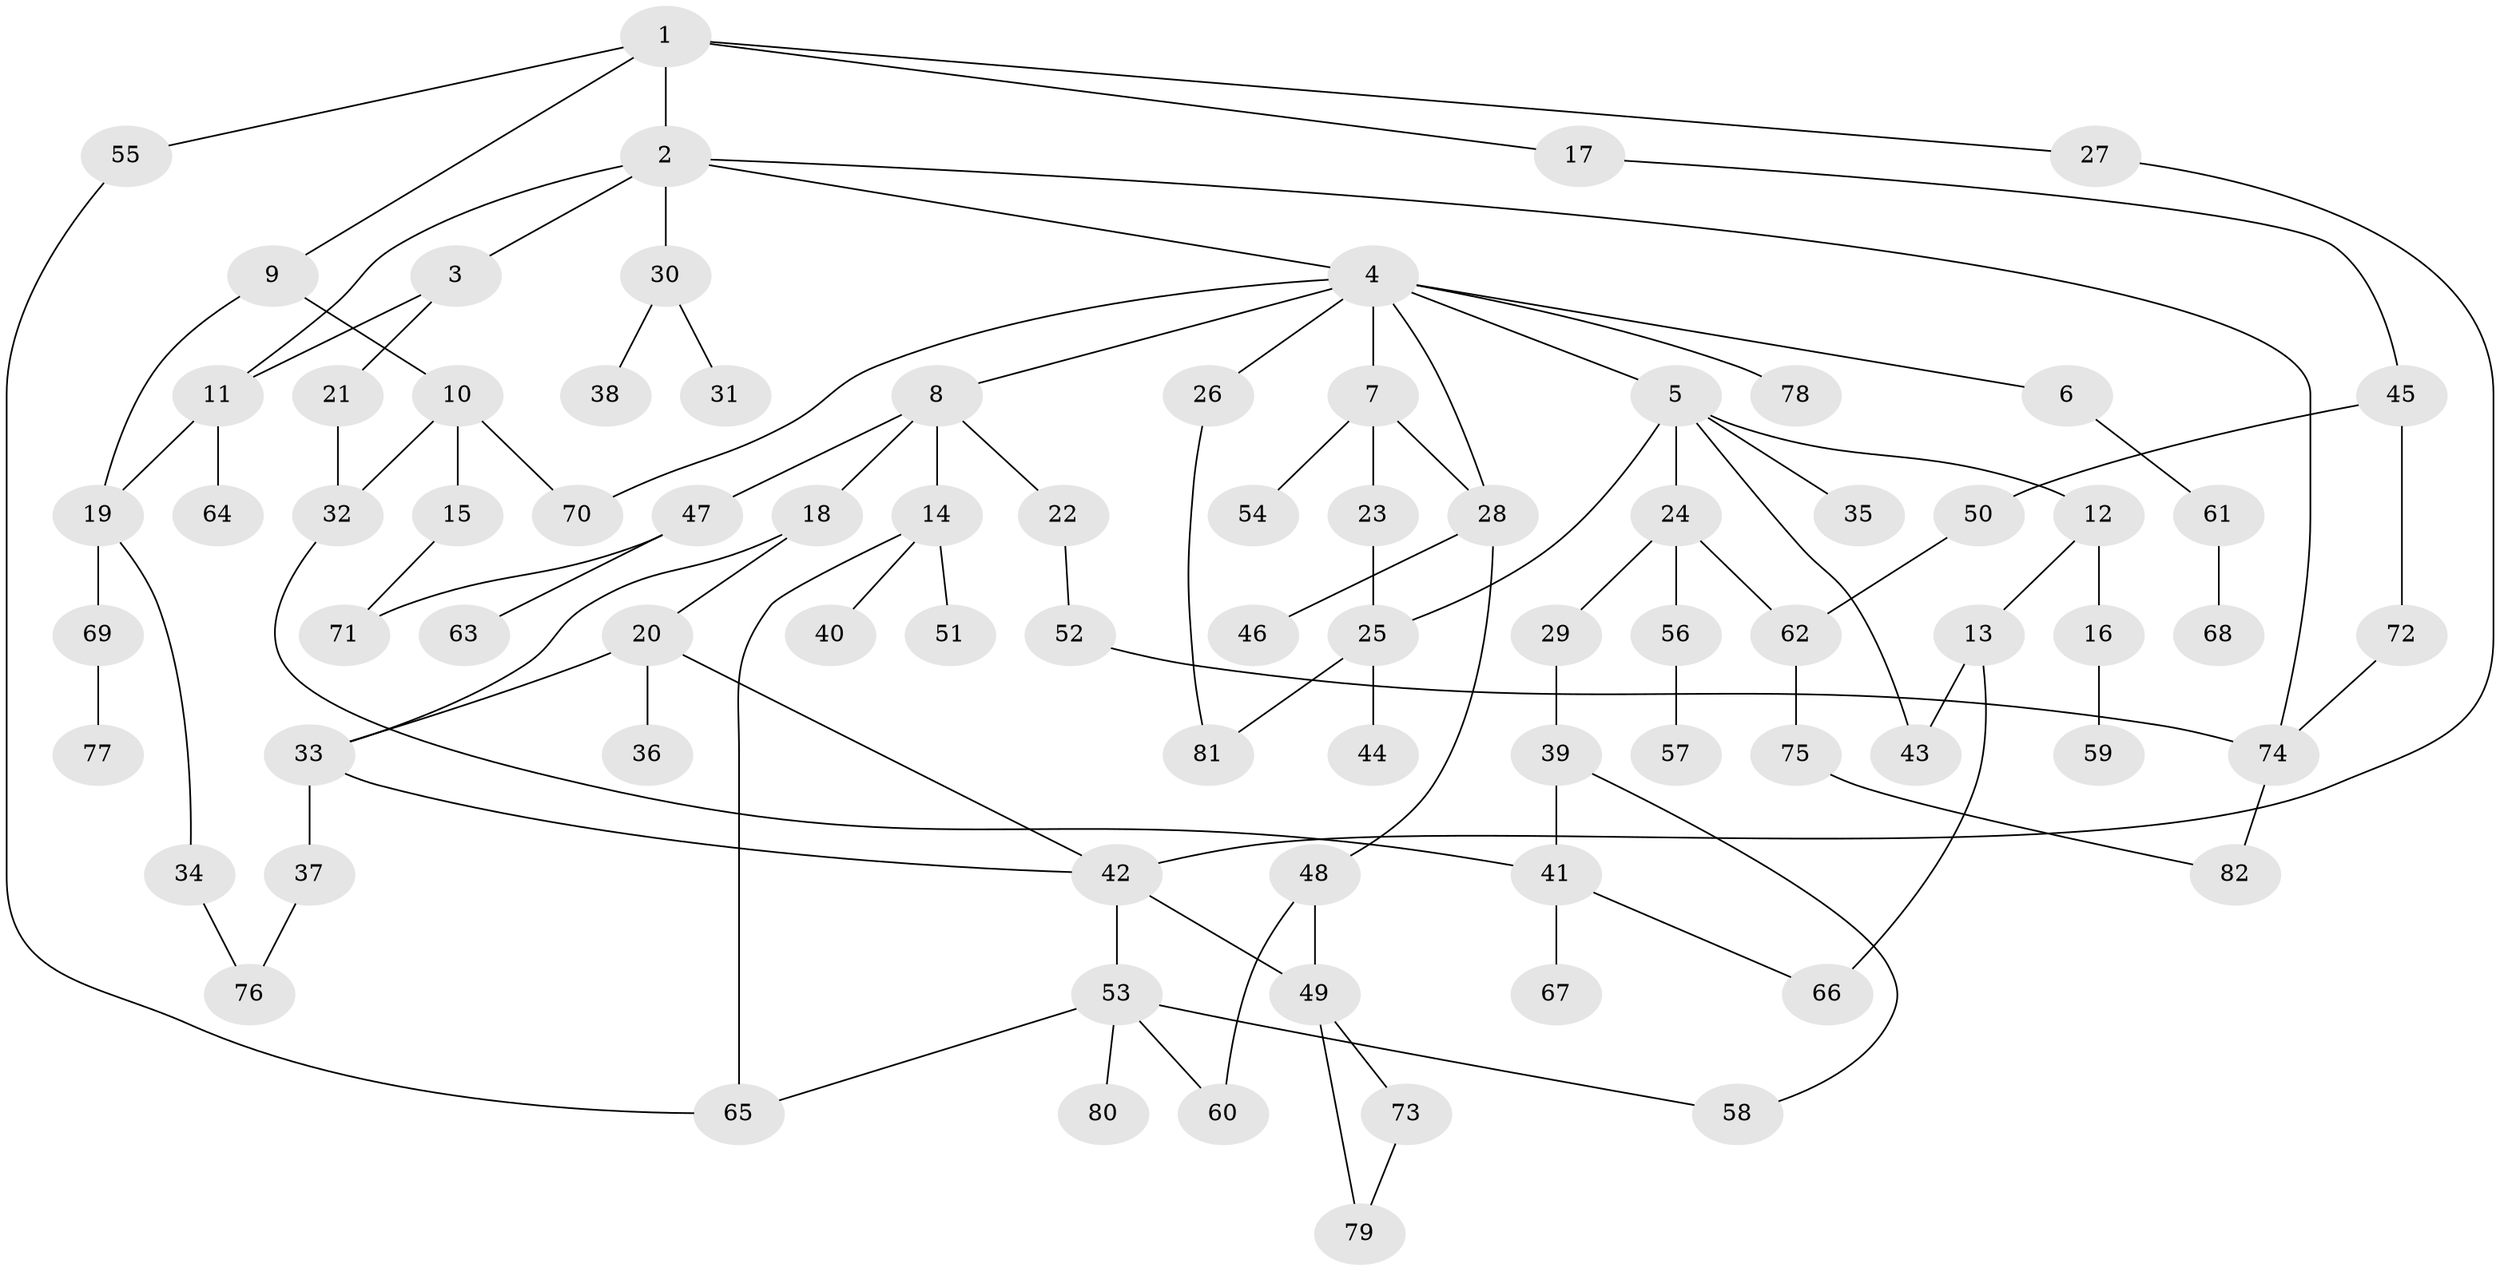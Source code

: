 // Generated by graph-tools (version 1.1) at 2025/13/03/09/25 04:13:28]
// undirected, 82 vertices, 106 edges
graph export_dot {
graph [start="1"]
  node [color=gray90,style=filled];
  1;
  2;
  3;
  4;
  5;
  6;
  7;
  8;
  9;
  10;
  11;
  12;
  13;
  14;
  15;
  16;
  17;
  18;
  19;
  20;
  21;
  22;
  23;
  24;
  25;
  26;
  27;
  28;
  29;
  30;
  31;
  32;
  33;
  34;
  35;
  36;
  37;
  38;
  39;
  40;
  41;
  42;
  43;
  44;
  45;
  46;
  47;
  48;
  49;
  50;
  51;
  52;
  53;
  54;
  55;
  56;
  57;
  58;
  59;
  60;
  61;
  62;
  63;
  64;
  65;
  66;
  67;
  68;
  69;
  70;
  71;
  72;
  73;
  74;
  75;
  76;
  77;
  78;
  79;
  80;
  81;
  82;
  1 -- 2;
  1 -- 9;
  1 -- 17;
  1 -- 27;
  1 -- 55;
  2 -- 3;
  2 -- 4;
  2 -- 30;
  2 -- 74;
  2 -- 11;
  3 -- 11;
  3 -- 21;
  4 -- 5;
  4 -- 6;
  4 -- 7;
  4 -- 8;
  4 -- 26;
  4 -- 28;
  4 -- 78;
  4 -- 70;
  5 -- 12;
  5 -- 24;
  5 -- 35;
  5 -- 43;
  5 -- 25;
  6 -- 61;
  7 -- 23;
  7 -- 54;
  7 -- 28;
  8 -- 14;
  8 -- 18;
  8 -- 22;
  8 -- 47;
  9 -- 10;
  9 -- 19;
  10 -- 15;
  10 -- 32;
  10 -- 70;
  11 -- 19;
  11 -- 64;
  12 -- 13;
  12 -- 16;
  13 -- 66;
  13 -- 43;
  14 -- 40;
  14 -- 51;
  14 -- 65;
  15 -- 71;
  16 -- 59;
  17 -- 45;
  18 -- 20;
  18 -- 33;
  19 -- 34;
  19 -- 69;
  20 -- 33;
  20 -- 36;
  20 -- 42;
  21 -- 32;
  22 -- 52;
  23 -- 25;
  24 -- 29;
  24 -- 56;
  24 -- 62;
  25 -- 44;
  25 -- 81;
  26 -- 81;
  27 -- 42;
  28 -- 46;
  28 -- 48;
  29 -- 39;
  30 -- 31;
  30 -- 38;
  32 -- 41;
  33 -- 37;
  33 -- 42;
  34 -- 76;
  37 -- 76;
  39 -- 41;
  39 -- 58;
  41 -- 67;
  41 -- 66;
  42 -- 53;
  42 -- 49;
  45 -- 50;
  45 -- 72;
  47 -- 63;
  47 -- 71;
  48 -- 49;
  48 -- 60;
  49 -- 73;
  49 -- 79;
  50 -- 62;
  52 -- 74;
  53 -- 58;
  53 -- 60;
  53 -- 80;
  53 -- 65;
  55 -- 65;
  56 -- 57;
  61 -- 68;
  62 -- 75;
  69 -- 77;
  72 -- 74;
  73 -- 79;
  74 -- 82;
  75 -- 82;
}
